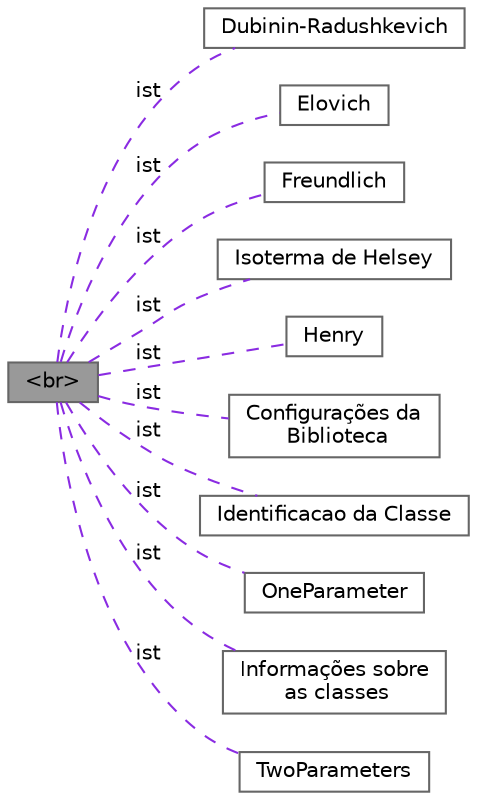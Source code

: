 digraph "&lt;br&gt;"
{
 // LATEX_PDF_SIZE
  bgcolor="transparent";
  edge [fontname=Helvetica,fontsize=10,labelfontname=Helvetica,labelfontsize=10];
  node [fontname=Helvetica,fontsize=10,shape=box,height=0.2,width=0.4];
  rankdir=LR;
  Node4 [id="Node000004",label="Dubinin-Radushkevich",height=0.2,width=0.4,color="grey40", fillcolor="white", style="filled",URL="$group___dubinin_radushkevich.html",tooltip="Classe DubininRadushkevich contém as equações da isoterma de Dubinin-Radushkevich."];
  Node5 [id="Node000005",label="Elovich",height=0.2,width=0.4,color="grey40", fillcolor="white", style="filled",URL="$group___elovich.html",tooltip=" "];
  Node6 [id="Node000006",label="Freundlich",height=0.2,width=0.4,color="grey40", fillcolor="white", style="filled",URL="$group___freundlich.html",tooltip=" "];
  Node7 [id="Node000007",label="Isoterma de Helsey",height=0.2,width=0.4,color="grey40", fillcolor="white", style="filled",URL="$group___halsey.html",tooltip=" "];
  Node2 [id="Node000002",label="Henry",height=0.2,width=0.4,color="grey40", fillcolor="white", style="filled",URL="$group___henry.html",tooltip=" "];
  Node1 [id="Node000001",label="\<br\>",height=0.2,width=0.4,color="gray40", fillcolor="grey60", style="filled", fontcolor="black",tooltip=" "];
  Node9 [id="Node000009",label="Configurações da\l Biblioteca",height=0.2,width=0.4,color="grey40", fillcolor="white", style="filled",URL="$group___isotherm_config.html",tooltip="Definições e variáveis de configuração utilizadas pela biblioteca Isotherm++."];
  Node10 [id="Node000010",label="Identificacao da Classe",height=0.2,width=0.4,color="grey40", fillcolor="white", style="filled",URL="$group___isotherm_i_d.html",tooltip=" "];
  Node3 [id="Node000003",label="OneParameter",height=0.2,width=0.4,color="grey40", fillcolor="white", style="filled",URL="$group___one_parameter.html",tooltip=" "];
  Node11 [id="Node000011",label="Informações sobre\l as classes",height=0.2,width=0.4,color="grey40", fillcolor="white", style="filled",URL="$group___source_info.html",tooltip=" "];
  Node8 [id="Node000008",label="TwoParameters",height=0.2,width=0.4,color="grey40", fillcolor="white", style="filled",URL="$group___two_parameters.html",tooltip=" "];
  Node1->Node2 [shape=plaintext, label="ist", color="blueviolet", dir="none", style="dashed"];
  Node1->Node3 [shape=plaintext, label="ist", color="blueviolet", dir="none", style="dashed"];
  Node1->Node4 [shape=plaintext, label="ist", color="blueviolet", dir="none", style="dashed"];
  Node1->Node5 [shape=plaintext, label="ist", color="blueviolet", dir="none", style="dashed"];
  Node1->Node6 [shape=plaintext, label="ist", color="blueviolet", dir="none", style="dashed"];
  Node1->Node7 [shape=plaintext, label="ist", color="blueviolet", dir="none", style="dashed"];
  Node1->Node8 [shape=plaintext, label="ist", color="blueviolet", dir="none", style="dashed"];
  Node1->Node9 [shape=plaintext, label="ist", color="blueviolet", dir="none", style="dashed"];
  Node1->Node10 [shape=plaintext, label="ist", color="blueviolet", dir="none", style="dashed"];
  Node1->Node11 [shape=plaintext, label="ist", color="blueviolet", dir="none", style="dashed"];
}
